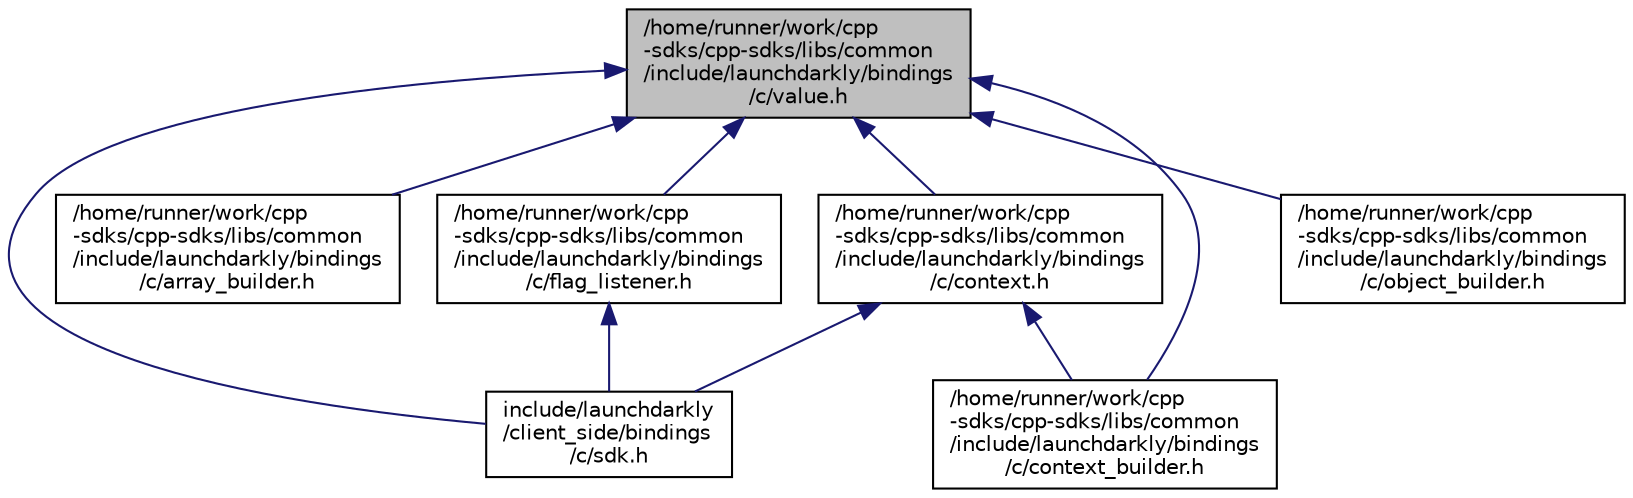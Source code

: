 digraph "/home/runner/work/cpp-sdks/cpp-sdks/libs/common/include/launchdarkly/bindings/c/value.h"
{
 // LATEX_PDF_SIZE
  edge [fontname="Helvetica",fontsize="10",labelfontname="Helvetica",labelfontsize="10"];
  node [fontname="Helvetica",fontsize="10",shape=record];
  Node1 [label="/home/runner/work/cpp\l-sdks/cpp-sdks/libs/common\l/include/launchdarkly/bindings\l/c/value.h",height=0.2,width=0.4,color="black", fillcolor="grey75", style="filled", fontcolor="black",tooltip=" "];
  Node1 -> Node2 [dir="back",color="midnightblue",fontsize="10",style="solid",fontname="Helvetica"];
  Node2 [label="include/launchdarkly\l/client_side/bindings\l/c/sdk.h",height=0.2,width=0.4,color="black", fillcolor="white", style="filled",URL="$sdk_8h.html",tooltip="LaunchDarkly Client-side C Bindings."];
  Node1 -> Node3 [dir="back",color="midnightblue",fontsize="10",style="solid",fontname="Helvetica"];
  Node3 [label="/home/runner/work/cpp\l-sdks/cpp-sdks/libs/common\l/include/launchdarkly/bindings\l/c/array_builder.h",height=0.2,width=0.4,color="black", fillcolor="white", style="filled",URL="$array__builder_8h.html",tooltip=" "];
  Node1 -> Node4 [dir="back",color="midnightblue",fontsize="10",style="solid",fontname="Helvetica"];
  Node4 [label="/home/runner/work/cpp\l-sdks/cpp-sdks/libs/common\l/include/launchdarkly/bindings\l/c/context.h",height=0.2,width=0.4,color="black", fillcolor="white", style="filled",URL="$context_8h.html",tooltip=" "];
  Node4 -> Node2 [dir="back",color="midnightblue",fontsize="10",style="solid",fontname="Helvetica"];
  Node4 -> Node5 [dir="back",color="midnightblue",fontsize="10",style="solid",fontname="Helvetica"];
  Node5 [label="/home/runner/work/cpp\l-sdks/cpp-sdks/libs/common\l/include/launchdarkly/bindings\l/c/context_builder.h",height=0.2,width=0.4,color="black", fillcolor="white", style="filled",URL="$context__builder_8h.html",tooltip=" "];
  Node1 -> Node5 [dir="back",color="midnightblue",fontsize="10",style="solid",fontname="Helvetica"];
  Node1 -> Node6 [dir="back",color="midnightblue",fontsize="10",style="solid",fontname="Helvetica"];
  Node6 [label="/home/runner/work/cpp\l-sdks/cpp-sdks/libs/common\l/include/launchdarkly/bindings\l/c/flag_listener.h",height=0.2,width=0.4,color="black", fillcolor="white", style="filled",URL="$flag__listener_8h.html",tooltip=" "];
  Node6 -> Node2 [dir="back",color="midnightblue",fontsize="10",style="solid",fontname="Helvetica"];
  Node1 -> Node7 [dir="back",color="midnightblue",fontsize="10",style="solid",fontname="Helvetica"];
  Node7 [label="/home/runner/work/cpp\l-sdks/cpp-sdks/libs/common\l/include/launchdarkly/bindings\l/c/object_builder.h",height=0.2,width=0.4,color="black", fillcolor="white", style="filled",URL="$object__builder_8h.html",tooltip=" "];
}
